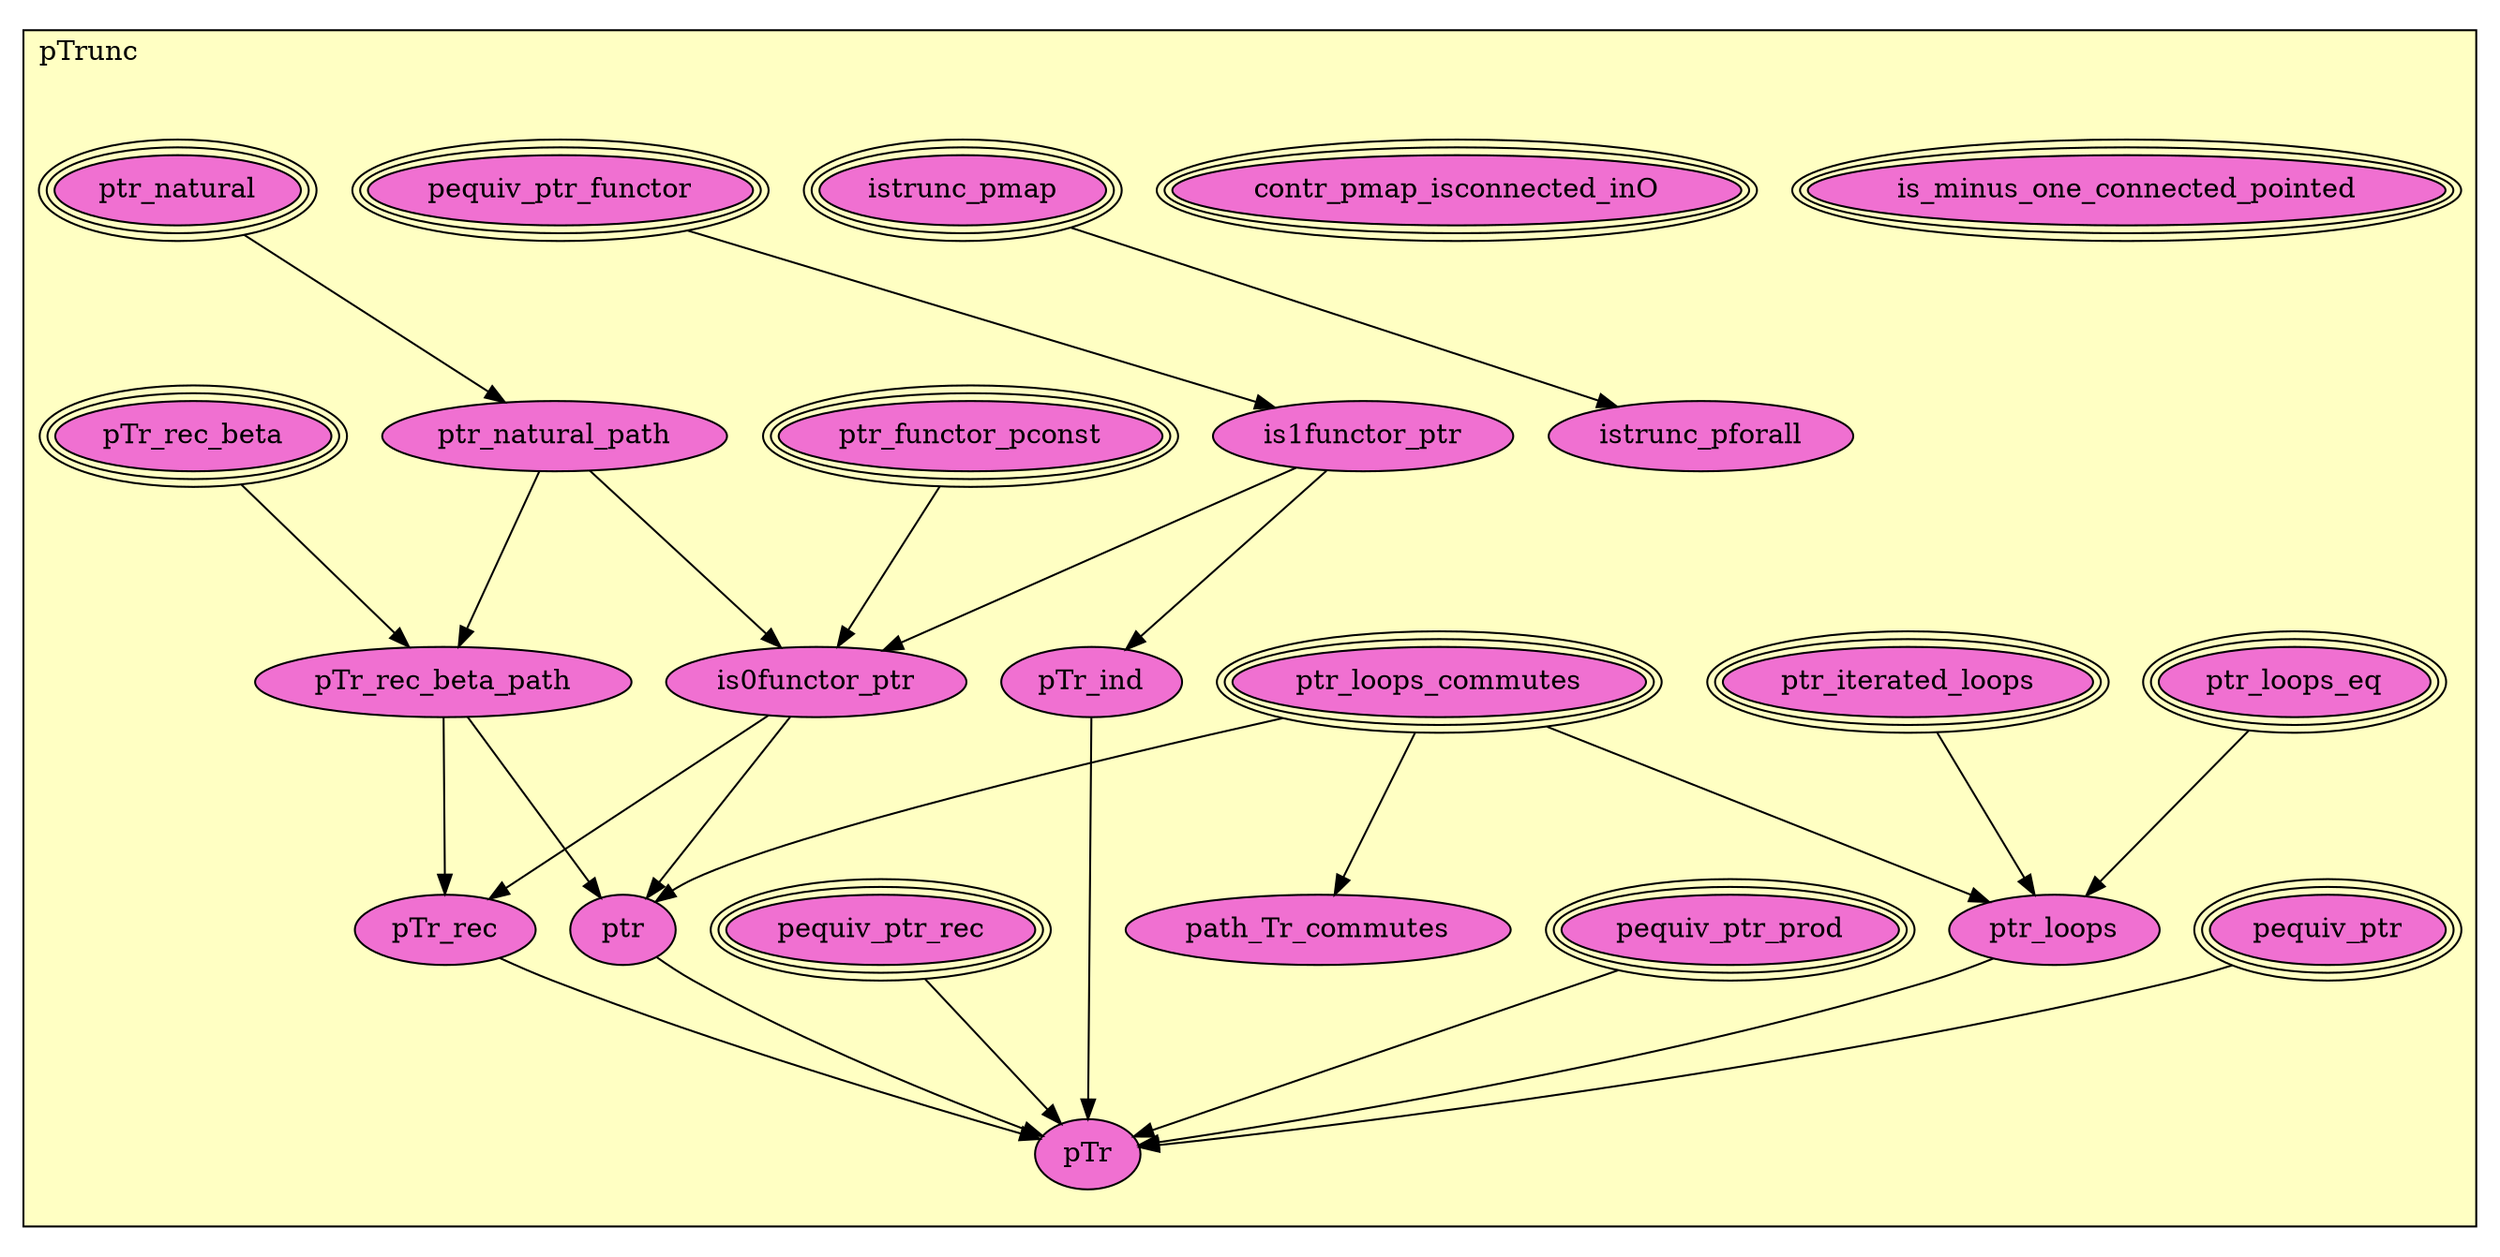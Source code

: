 digraph HoTT_Pointed_pTrunc {
  graph [ratio=0.5]
  node [style=filled]
pTrunc_is_minus_one_connected_pointed [label="is_minus_one_connected_pointed", URL=<pTrunc.html#is_minus_one_connected_pointed>, peripheries=3, fillcolor="#F070D1"] ;
pTrunc_contr_pmap_isconnected_inO [label="contr_pmap_isconnected_inO", URL=<pTrunc.html#contr_pmap_isconnected_inO>, peripheries=3, fillcolor="#F070D1"] ;
pTrunc_istrunc_pmap [label="istrunc_pmap", URL=<pTrunc.html#istrunc_pmap>, peripheries=3, fillcolor="#F070D1"] ;
pTrunc_istrunc_pforall [label="istrunc_pforall", URL=<pTrunc.html#istrunc_pforall>, fillcolor="#F070D1"] ;
pTrunc_pequiv_ptr_prod [label="pequiv_ptr_prod", URL=<pTrunc.html#pequiv_ptr_prod>, peripheries=3, fillcolor="#F070D1"] ;
pTrunc_ptr_loops_commutes [label="ptr_loops_commutes", URL=<pTrunc.html#ptr_loops_commutes>, peripheries=3, fillcolor="#F070D1"] ;
pTrunc_path_Tr_commutes [label="path_Tr_commutes", URL=<pTrunc.html#path_Tr_commutes>, fillcolor="#F070D1"] ;
pTrunc_ptr_loops_eq [label="ptr_loops_eq", URL=<pTrunc.html#ptr_loops_eq>, peripheries=3, fillcolor="#F070D1"] ;
pTrunc_ptr_iterated_loops [label="ptr_iterated_loops", URL=<pTrunc.html#ptr_iterated_loops>, peripheries=3, fillcolor="#F070D1"] ;
pTrunc_ptr_loops [label="ptr_loops", URL=<pTrunc.html#ptr_loops>, fillcolor="#F070D1"] ;
pTrunc_pequiv_ptr_functor [label="pequiv_ptr_functor", URL=<pTrunc.html#pequiv_ptr_functor>, peripheries=3, fillcolor="#F070D1"] ;
pTrunc_ptr_functor_pconst [label="ptr_functor_pconst", URL=<pTrunc.html#ptr_functor_pconst>, peripheries=3, fillcolor="#F070D1"] ;
pTrunc_ptr_natural [label="ptr_natural", URL=<pTrunc.html#ptr_natural>, peripheries=3, fillcolor="#F070D1"] ;
pTrunc_ptr_natural_path [label="ptr_natural_path", URL=<pTrunc.html#ptr_natural_path>, fillcolor="#F070D1"] ;
pTrunc_is1functor_ptr [label="is1functor_ptr", URL=<pTrunc.html#is1functor_ptr>, fillcolor="#F070D1"] ;
pTrunc_is0functor_ptr [label="is0functor_ptr", URL=<pTrunc.html#is0functor_ptr>, fillcolor="#F070D1"] ;
pTrunc_pequiv_ptr_rec [label="pequiv_ptr_rec", URL=<pTrunc.html#pequiv_ptr_rec>, peripheries=3, fillcolor="#F070D1"] ;
pTrunc_pTr_ind [label="pTr_ind", URL=<pTrunc.html#pTr_ind>, fillcolor="#F070D1"] ;
pTrunc_pTr_rec_beta [label="pTr_rec_beta", URL=<pTrunc.html#pTr_rec_beta>, peripheries=3, fillcolor="#F070D1"] ;
pTrunc_pTr_rec_beta_path [label="pTr_rec_beta_path", URL=<pTrunc.html#pTr_rec_beta_path>, fillcolor="#F070D1"] ;
pTrunc_pTr_rec [label="pTr_rec", URL=<pTrunc.html#pTr_rec>, fillcolor="#F070D1"] ;
pTrunc_pequiv_ptr [label="pequiv_ptr", URL=<pTrunc.html#pequiv_ptr>, peripheries=3, fillcolor="#F070D1"] ;
pTrunc_ptr [label="ptr", URL=<pTrunc.html#ptr>, fillcolor="#F070D1"] ;
pTrunc_pTr [label="pTr", URL=<pTrunc.html#pTr>, fillcolor="#F070D1"] ;
  pTrunc_istrunc_pmap -> pTrunc_istrunc_pforall [] ;
  pTrunc_pequiv_ptr_prod -> pTrunc_pTr [] ;
  pTrunc_ptr_loops_commutes -> pTrunc_path_Tr_commutes [] ;
  pTrunc_ptr_loops_commutes -> pTrunc_ptr_loops [] ;
  pTrunc_ptr_loops_commutes -> pTrunc_ptr [] ;
  pTrunc_ptr_loops_eq -> pTrunc_ptr_loops [] ;
  pTrunc_ptr_iterated_loops -> pTrunc_ptr_loops [] ;
  pTrunc_ptr_loops -> pTrunc_pTr [] ;
  pTrunc_pequiv_ptr_functor -> pTrunc_is1functor_ptr [] ;
  pTrunc_ptr_functor_pconst -> pTrunc_is0functor_ptr [] ;
  pTrunc_ptr_natural -> pTrunc_ptr_natural_path [] ;
  pTrunc_ptr_natural_path -> pTrunc_is0functor_ptr [] ;
  pTrunc_ptr_natural_path -> pTrunc_pTr_rec_beta_path [] ;
  pTrunc_is1functor_ptr -> pTrunc_is0functor_ptr [] ;
  pTrunc_is1functor_ptr -> pTrunc_pTr_ind [] ;
  pTrunc_is0functor_ptr -> pTrunc_pTr_rec [] ;
  pTrunc_is0functor_ptr -> pTrunc_ptr [] ;
  pTrunc_pequiv_ptr_rec -> pTrunc_pTr [] ;
  pTrunc_pTr_ind -> pTrunc_pTr [] ;
  pTrunc_pTr_rec_beta -> pTrunc_pTr_rec_beta_path [] ;
  pTrunc_pTr_rec_beta_path -> pTrunc_pTr_rec [] ;
  pTrunc_pTr_rec_beta_path -> pTrunc_ptr [] ;
  pTrunc_pTr_rec -> pTrunc_pTr [] ;
  pTrunc_pequiv_ptr -> pTrunc_pTr [] ;
  pTrunc_ptr -> pTrunc_pTr [] ;
subgraph cluster_pTrunc { label="pTrunc"; fillcolor="#FFFFC3"; labeljust=l; style=filled 
pTrunc_pTr; pTrunc_ptr; pTrunc_pequiv_ptr; pTrunc_pTr_rec; pTrunc_pTr_rec_beta_path; pTrunc_pTr_rec_beta; pTrunc_pTr_ind; pTrunc_pequiv_ptr_rec; pTrunc_is0functor_ptr; pTrunc_is1functor_ptr; pTrunc_ptr_natural_path; pTrunc_ptr_natural; pTrunc_ptr_functor_pconst; pTrunc_pequiv_ptr_functor; pTrunc_ptr_loops; pTrunc_ptr_iterated_loops; pTrunc_ptr_loops_eq; pTrunc_path_Tr_commutes; pTrunc_ptr_loops_commutes; pTrunc_pequiv_ptr_prod; pTrunc_istrunc_pforall; pTrunc_istrunc_pmap; pTrunc_contr_pmap_isconnected_inO; pTrunc_is_minus_one_connected_pointed; };
} /* END */
